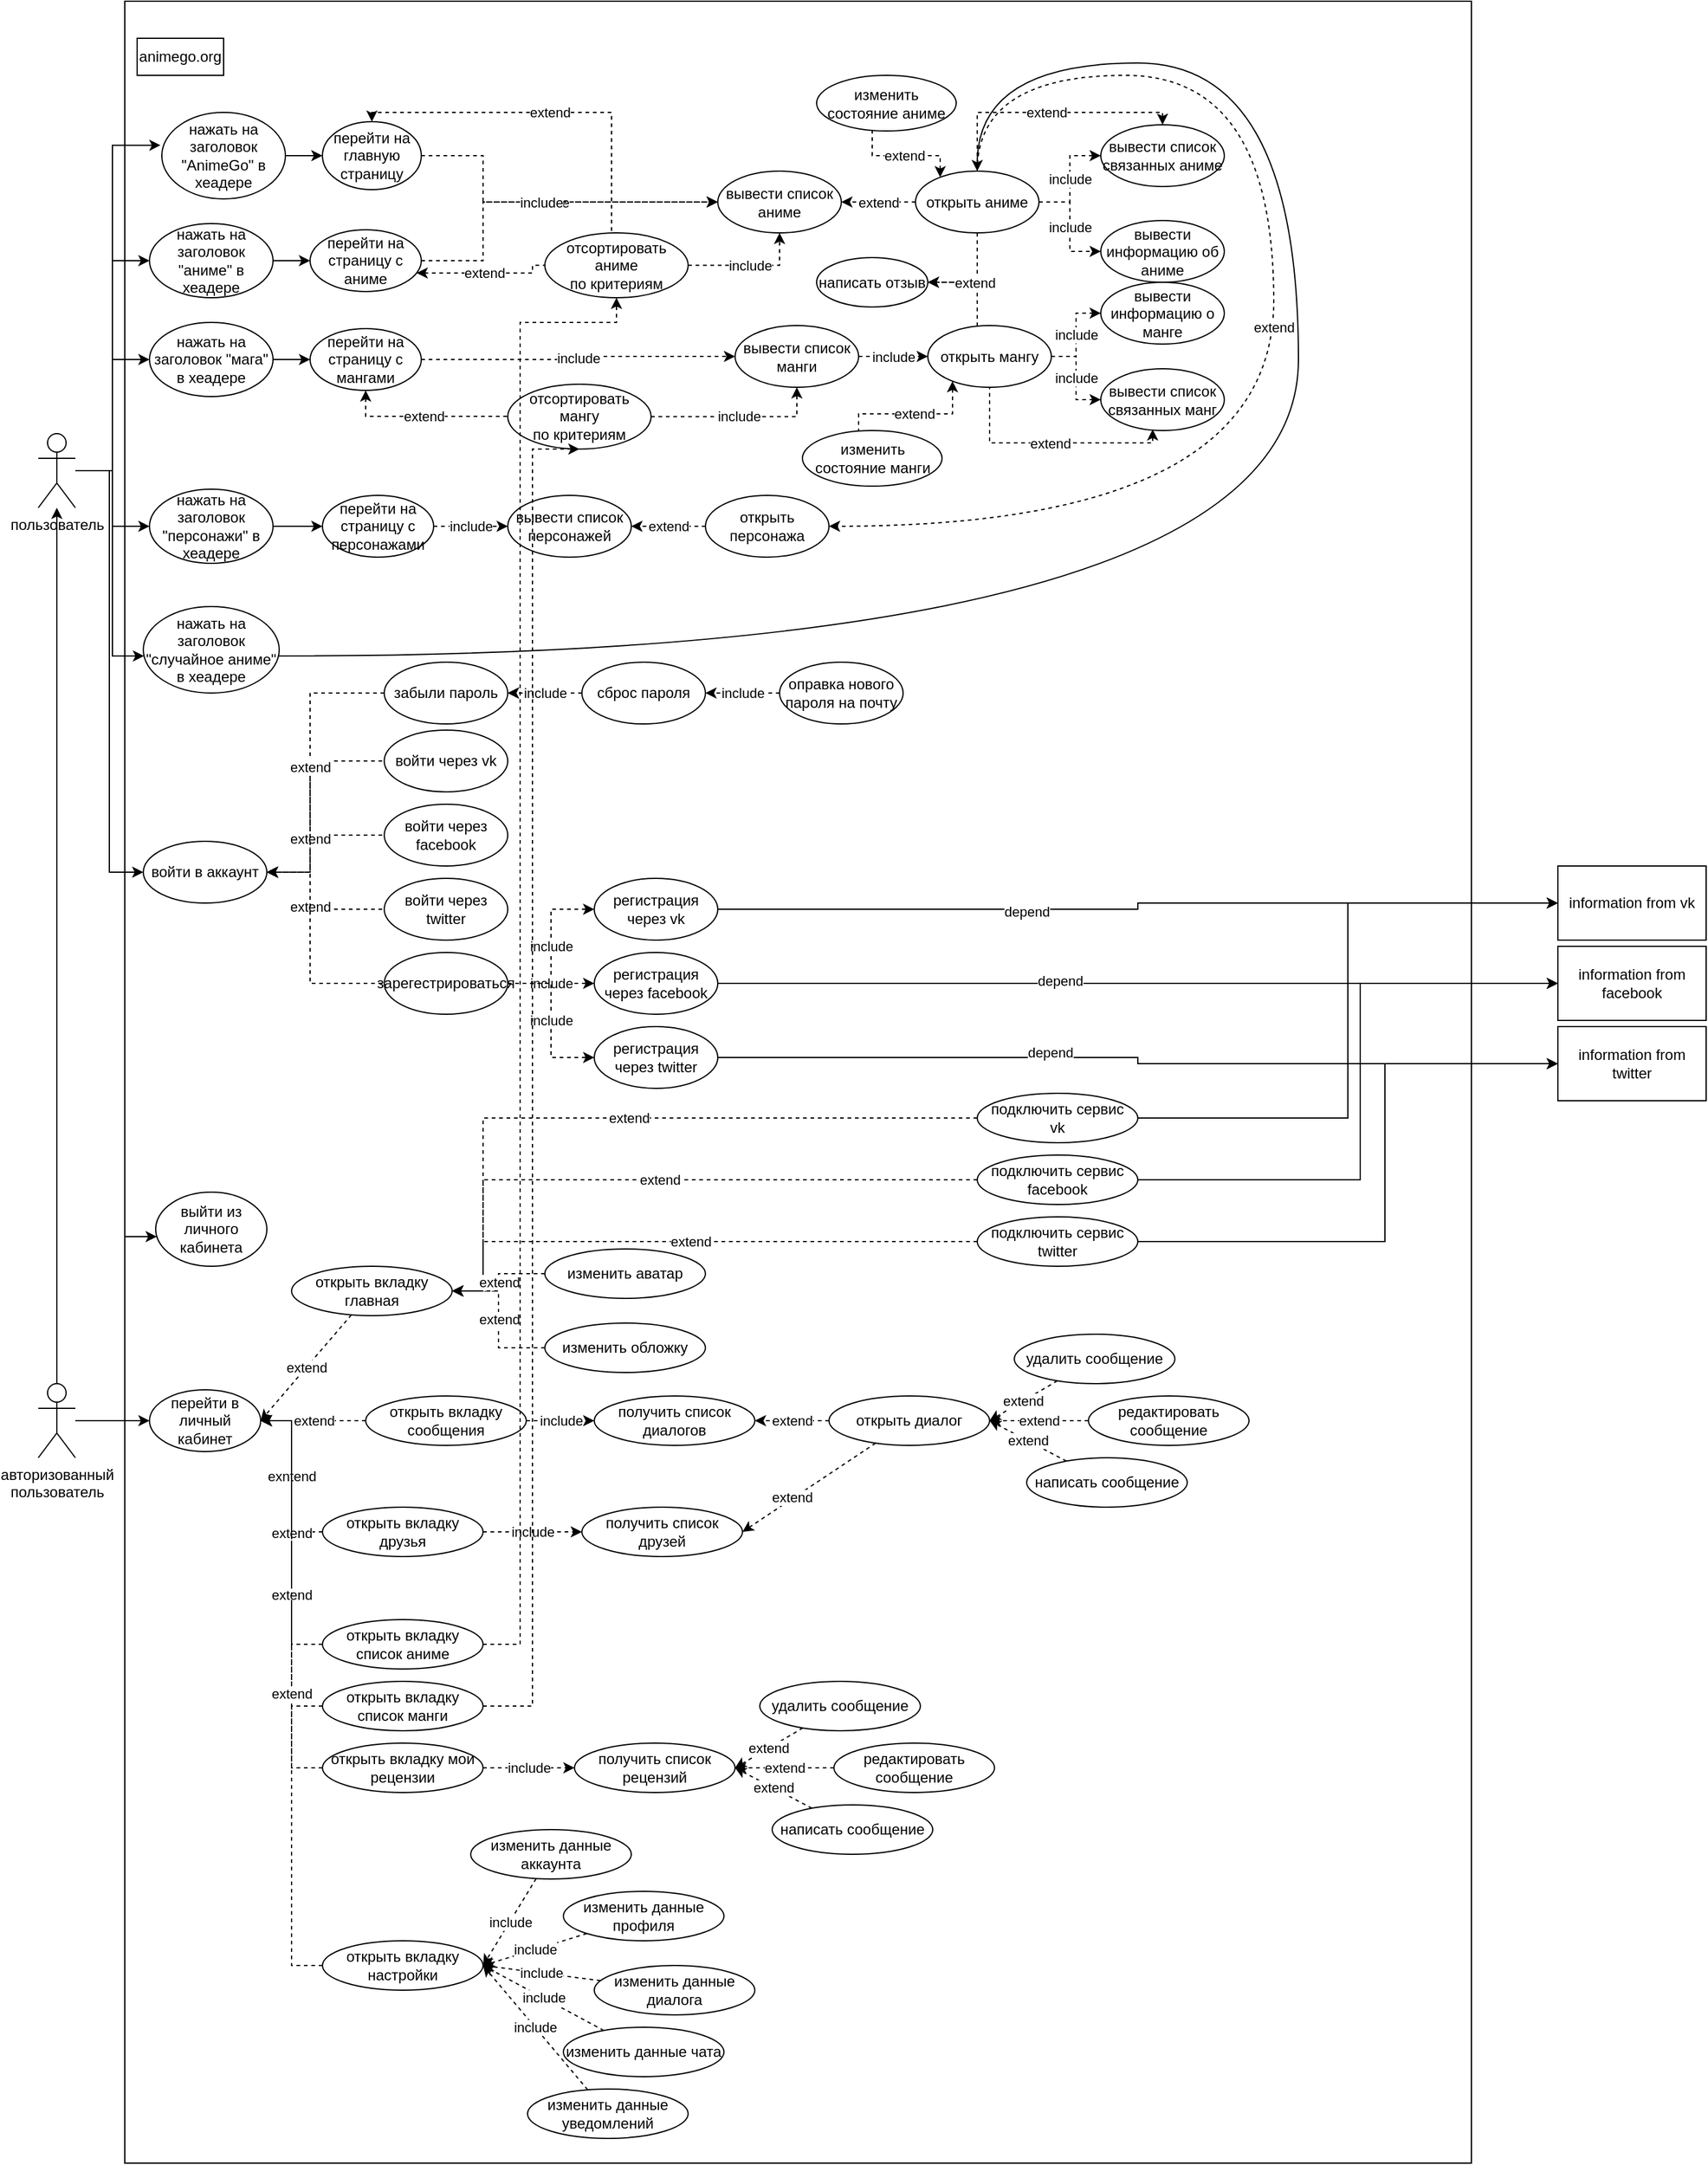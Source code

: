<mxfile version="20.4.0" type="device"><diagram id="r9j15BWOcrLlqQc5SY_2" name="Page-1"><mxGraphModel dx="4382" dy="1905" grid="1" gridSize="10" guides="1" tooltips="1" connect="1" arrows="1" fold="1" page="1" pageScale="1" pageWidth="827" pageHeight="1169" math="0" shadow="0"><root><mxCell id="0"/><mxCell id="1" parent="0"/><mxCell id="3eEhEhUIr-4N3v13o-hr-231" value="" style="rounded=0;whiteSpace=wrap;html=1;strokeColor=default;" vertex="1" parent="1"><mxGeometry x="70" y="50" width="1090" height="1750" as="geometry"/></mxCell><mxCell id="3eEhEhUIr-4N3v13o-hr-3" value="animego.org" style="text;html=1;strokeColor=default;fillColor=none;align=center;verticalAlign=middle;whiteSpace=wrap;rounded=0;" vertex="1" parent="1"><mxGeometry x="80" y="80" width="70" height="30" as="geometry"/></mxCell><mxCell id="3eEhEhUIr-4N3v13o-hr-14" style="edgeStyle=orthogonalEdgeStyle;rounded=0;orthogonalLoop=1;jettySize=auto;html=1;entryX=-0.011;entryY=0.38;entryDx=0;entryDy=0;entryPerimeter=0;" edge="1" parent="1" source="3eEhEhUIr-4N3v13o-hr-4" target="3eEhEhUIr-4N3v13o-hr-5"><mxGeometry relative="1" as="geometry"><Array as="points"><mxPoint x="60" y="430"/><mxPoint x="60" y="167"/></Array></mxGeometry></mxCell><mxCell id="3eEhEhUIr-4N3v13o-hr-15" style="edgeStyle=orthogonalEdgeStyle;rounded=0;orthogonalLoop=1;jettySize=auto;html=1;" edge="1" parent="1" source="3eEhEhUIr-4N3v13o-hr-4" target="3eEhEhUIr-4N3v13o-hr-12"><mxGeometry relative="1" as="geometry"><Array as="points"><mxPoint x="60" y="430"/><mxPoint x="60" y="580"/><mxPoint x="160" y="580"/></Array></mxGeometry></mxCell><mxCell id="3eEhEhUIr-4N3v13o-hr-16" style="edgeStyle=orthogonalEdgeStyle;rounded=0;orthogonalLoop=1;jettySize=auto;html=1;entryX=0;entryY=0.5;entryDx=0;entryDy=0;" edge="1" parent="1" source="3eEhEhUIr-4N3v13o-hr-4" target="3eEhEhUIr-4N3v13o-hr-7"><mxGeometry relative="1" as="geometry"/></mxCell><mxCell id="3eEhEhUIr-4N3v13o-hr-17" style="edgeStyle=orthogonalEdgeStyle;rounded=0;orthogonalLoop=1;jettySize=auto;html=1;entryX=0;entryY=0.5;entryDx=0;entryDy=0;" edge="1" parent="1" source="3eEhEhUIr-4N3v13o-hr-4" target="3eEhEhUIr-4N3v13o-hr-9"><mxGeometry relative="1" as="geometry"/></mxCell><mxCell id="3eEhEhUIr-4N3v13o-hr-18" style="edgeStyle=orthogonalEdgeStyle;rounded=0;orthogonalLoop=1;jettySize=auto;html=1;entryX=0;entryY=0.5;entryDx=0;entryDy=0;" edge="1" parent="1" source="3eEhEhUIr-4N3v13o-hr-4" target="3eEhEhUIr-4N3v13o-hr-8"><mxGeometry relative="1" as="geometry"/></mxCell><mxCell id="3eEhEhUIr-4N3v13o-hr-19" style="edgeStyle=orthogonalEdgeStyle;rounded=0;orthogonalLoop=1;jettySize=auto;html=1;entryX=0;entryY=0.5;entryDx=0;entryDy=0;" edge="1" parent="1" source="3eEhEhUIr-4N3v13o-hr-4" target="3eEhEhUIr-4N3v13o-hr-10"><mxGeometry relative="1" as="geometry"/></mxCell><mxCell id="3eEhEhUIr-4N3v13o-hr-4" value="пользователь" style="shape=umlActor;verticalLabelPosition=bottom;verticalAlign=top;html=1;outlineConnect=0;strokeColor=default;" vertex="1" parent="1"><mxGeometry y="400" width="30" height="60" as="geometry"/></mxCell><mxCell id="3eEhEhUIr-4N3v13o-hr-54" style="edgeStyle=orthogonalEdgeStyle;rounded=0;orthogonalLoop=1;jettySize=auto;html=1;entryX=0;entryY=0.5;entryDx=0;entryDy=0;" edge="1" parent="1" source="3eEhEhUIr-4N3v13o-hr-5" target="3eEhEhUIr-4N3v13o-hr-29"><mxGeometry relative="1" as="geometry"/></mxCell><mxCell id="3eEhEhUIr-4N3v13o-hr-5" value="нажать на заголовок &quot;AnimeGo&quot; в хеадере" style="ellipse;whiteSpace=wrap;html=1;strokeColor=default;" vertex="1" parent="1"><mxGeometry x="100" y="140" width="100" height="70" as="geometry"/></mxCell><mxCell id="3eEhEhUIr-4N3v13o-hr-57" style="edgeStyle=orthogonalEdgeStyle;rounded=0;orthogonalLoop=1;jettySize=auto;html=1;" edge="1" parent="1" source="3eEhEhUIr-4N3v13o-hr-7" target="3eEhEhUIr-4N3v13o-hr-32"><mxGeometry relative="1" as="geometry"/></mxCell><mxCell id="3eEhEhUIr-4N3v13o-hr-7" value="нажать на заголовок &quot;персонажи&quot; в хеадере" style="ellipse;whiteSpace=wrap;html=1;strokeColor=default;" vertex="1" parent="1"><mxGeometry x="90" y="445" width="100" height="60" as="geometry"/></mxCell><mxCell id="3eEhEhUIr-4N3v13o-hr-55" style="edgeStyle=orthogonalEdgeStyle;rounded=0;orthogonalLoop=1;jettySize=auto;html=1;" edge="1" parent="1" source="3eEhEhUIr-4N3v13o-hr-8" target="3eEhEhUIr-4N3v13o-hr-30"><mxGeometry relative="1" as="geometry"/></mxCell><mxCell id="3eEhEhUIr-4N3v13o-hr-8" value="нажать на заголовок &quot;аниме&quot; в хеадере" style="ellipse;whiteSpace=wrap;html=1;strokeColor=default;" vertex="1" parent="1"><mxGeometry x="90" y="230" width="100" height="60" as="geometry"/></mxCell><mxCell id="3eEhEhUIr-4N3v13o-hr-56" style="edgeStyle=orthogonalEdgeStyle;rounded=0;orthogonalLoop=1;jettySize=auto;html=1;" edge="1" parent="1" source="3eEhEhUIr-4N3v13o-hr-9" target="3eEhEhUIr-4N3v13o-hr-31"><mxGeometry relative="1" as="geometry"/></mxCell><mxCell id="3eEhEhUIr-4N3v13o-hr-9" value="нажать на заголовок &quot;мага&quot; в хеадере" style="ellipse;whiteSpace=wrap;html=1;strokeColor=default;" vertex="1" parent="1"><mxGeometry x="90" y="310" width="100" height="60" as="geometry"/></mxCell><mxCell id="3eEhEhUIr-4N3v13o-hr-112" style="edgeStyle=orthogonalEdgeStyle;rounded=0;orthogonalLoop=1;jettySize=auto;html=1;entryX=0;entryY=0.5;entryDx=0;entryDy=0;startArrow=classic;startFill=1;endArrow=none;endFill=0;dashed=1;" edge="1" parent="1" source="3eEhEhUIr-4N3v13o-hr-10" target="3eEhEhUIr-4N3v13o-hr-103"><mxGeometry relative="1" as="geometry"><Array as="points"><mxPoint x="220" y="755"/><mxPoint x="220" y="665"/></Array></mxGeometry></mxCell><mxCell id="3eEhEhUIr-4N3v13o-hr-113" value="extend" style="edgeStyle=orthogonalEdgeStyle;rounded=0;orthogonalLoop=1;jettySize=auto;html=1;entryX=0;entryY=0.5;entryDx=0;entryDy=0;startArrow=classic;startFill=1;endArrow=none;endFill=0;dashed=1;" edge="1" parent="1" source="3eEhEhUIr-4N3v13o-hr-10" target="3eEhEhUIr-4N3v13o-hr-108"><mxGeometry relative="1" as="geometry"><Array as="points"><mxPoint x="220" y="755"/><mxPoint x="220" y="725"/></Array></mxGeometry></mxCell><mxCell id="3eEhEhUIr-4N3v13o-hr-114" value="extend" style="edgeStyle=orthogonalEdgeStyle;rounded=0;orthogonalLoop=1;jettySize=auto;html=1;entryX=0;entryY=0.5;entryDx=0;entryDy=0;startArrow=classic;startFill=1;endArrow=none;endFill=0;dashed=1;" edge="1" parent="1" source="3eEhEhUIr-4N3v13o-hr-10" target="3eEhEhUIr-4N3v13o-hr-107"><mxGeometry relative="1" as="geometry"><Array as="points"><mxPoint x="220" y="755"/><mxPoint x="220" y="785"/></Array></mxGeometry></mxCell><mxCell id="3eEhEhUIr-4N3v13o-hr-115" style="edgeStyle=orthogonalEdgeStyle;rounded=0;orthogonalLoop=1;jettySize=auto;html=1;entryX=0;entryY=0.5;entryDx=0;entryDy=0;startArrow=classic;startFill=1;endArrow=none;endFill=0;dashed=1;" edge="1" parent="1" source="3eEhEhUIr-4N3v13o-hr-10" target="3eEhEhUIr-4N3v13o-hr-106"><mxGeometry relative="1" as="geometry"><Array as="points"><mxPoint x="220" y="755"/><mxPoint x="220" y="845"/></Array></mxGeometry></mxCell><mxCell id="3eEhEhUIr-4N3v13o-hr-10" value="войти в аккаунт" style="ellipse;whiteSpace=wrap;html=1;strokeColor=default;" vertex="1" parent="1"><mxGeometry x="85" y="730" width="100" height="50" as="geometry"/></mxCell><mxCell id="3eEhEhUIr-4N3v13o-hr-11" value="перейти в личный кабинет" style="ellipse;whiteSpace=wrap;html=1;strokeColor=default;" vertex="1" parent="1"><mxGeometry x="90" y="1174" width="90" height="50" as="geometry"/></mxCell><mxCell id="3eEhEhUIr-4N3v13o-hr-97" style="edgeStyle=orthogonalEdgeStyle;curved=1;rounded=0;orthogonalLoop=1;jettySize=auto;html=1;startArrow=none;startFill=0;endArrow=classic;endFill=1;" edge="1" parent="1" source="3eEhEhUIr-4N3v13o-hr-12" target="3eEhEhUIr-4N3v13o-hr-51"><mxGeometry relative="1" as="geometry"><Array as="points"><mxPoint x="1020" y="580"/><mxPoint x="1020" y="100"/><mxPoint x="760" y="100"/></Array></mxGeometry></mxCell><mxCell id="3eEhEhUIr-4N3v13o-hr-12" value="нажать на заголовок &quot;случайное аниме&quot; в хеадере" style="ellipse;whiteSpace=wrap;html=1;strokeColor=default;" vertex="1" parent="1"><mxGeometry x="85" y="540" width="110" height="70" as="geometry"/></mxCell><mxCell id="3eEhEhUIr-4N3v13o-hr-46" value="include" style="edgeStyle=orthogonalEdgeStyle;rounded=0;orthogonalLoop=1;jettySize=auto;html=1;entryX=0;entryY=0.5;entryDx=0;entryDy=0;dashed=1;exitX=1;exitY=0.5;exitDx=0;exitDy=0;" edge="1" parent="1" source="3eEhEhUIr-4N3v13o-hr-51" target="3eEhEhUIr-4N3v13o-hr-24"><mxGeometry relative="1" as="geometry"/></mxCell><mxCell id="3eEhEhUIr-4N3v13o-hr-52" value="extend" style="edgeStyle=orthogonalEdgeStyle;rounded=0;orthogonalLoop=1;jettySize=auto;html=1;dashed=1;entryX=1;entryY=0.5;entryDx=0;entryDy=0;exitX=0;exitY=0.5;exitDx=0;exitDy=0;" edge="1" parent="1" source="3eEhEhUIr-4N3v13o-hr-51" target="3eEhEhUIr-4N3v13o-hr-21"><mxGeometry relative="1" as="geometry"/></mxCell><mxCell id="3eEhEhUIr-4N3v13o-hr-21" value="вывести список аниме" style="ellipse;whiteSpace=wrap;html=1;strokeColor=default;" vertex="1" parent="1"><mxGeometry x="550" y="187.5" width="100" height="50" as="geometry"/></mxCell><mxCell id="3eEhEhUIr-4N3v13o-hr-22" value="вывести список манги" style="ellipse;whiteSpace=wrap;html=1;strokeColor=default;" vertex="1" parent="1"><mxGeometry x="564" y="312.5" width="100" height="50" as="geometry"/></mxCell><mxCell id="3eEhEhUIr-4N3v13o-hr-23" value="вывести список персонажей" style="ellipse;whiteSpace=wrap;html=1;strokeColor=default;" vertex="1" parent="1"><mxGeometry x="380" y="450" width="100" height="50" as="geometry"/></mxCell><mxCell id="3eEhEhUIr-4N3v13o-hr-69" value="extend" style="edgeStyle=orthogonalEdgeStyle;rounded=0;orthogonalLoop=1;jettySize=auto;html=1;entryX=0.5;entryY=0;entryDx=0;entryDy=0;dashed=1;startArrow=classic;startFill=1;endArrow=none;endFill=0;" edge="1" parent="1" source="3eEhEhUIr-4N3v13o-hr-24" target="3eEhEhUIr-4N3v13o-hr-51"><mxGeometry relative="1" as="geometry"><Array as="points"><mxPoint x="910" y="140"/><mxPoint x="760" y="140"/></Array></mxGeometry></mxCell><mxCell id="3eEhEhUIr-4N3v13o-hr-24" value="вывести список связанных аниме" style="ellipse;whiteSpace=wrap;html=1;strokeColor=default;" vertex="1" parent="1"><mxGeometry x="860" y="150" width="100" height="50" as="geometry"/></mxCell><mxCell id="3eEhEhUIr-4N3v13o-hr-25" value="вывести список связанных манг" style="ellipse;whiteSpace=wrap;html=1;strokeColor=default;" vertex="1" parent="1"><mxGeometry x="860" y="347.5" width="100" height="50" as="geometry"/></mxCell><mxCell id="3eEhEhUIr-4N3v13o-hr-85" value="extend" style="edgeStyle=orthogonalEdgeStyle;rounded=0;orthogonalLoop=1;jettySize=auto;html=1;entryX=0.5;entryY=0;entryDx=0;entryDy=0;dashed=1;startArrow=classic;startFill=1;endArrow=none;endFill=0;" edge="1" parent="1" source="3eEhEhUIr-4N3v13o-hr-29" target="3eEhEhUIr-4N3v13o-hr-81"><mxGeometry relative="1" as="geometry"><Array as="points"><mxPoint x="270" y="140"/><mxPoint x="464" y="140"/></Array></mxGeometry></mxCell><mxCell id="3eEhEhUIr-4N3v13o-hr-29" value="перейти на главную страницу" style="ellipse;whiteSpace=wrap;html=1;strokeColor=default;" vertex="1" parent="1"><mxGeometry x="230" y="147.5" width="80" height="55" as="geometry"/></mxCell><mxCell id="3eEhEhUIr-4N3v13o-hr-86" value="extend" style="edgeStyle=orthogonalEdgeStyle;rounded=0;orthogonalLoop=1;jettySize=auto;html=1;entryX=0;entryY=0.5;entryDx=0;entryDy=0;dashed=1;startArrow=classic;startFill=1;endArrow=none;endFill=0;" edge="1" parent="1" source="3eEhEhUIr-4N3v13o-hr-30" target="3eEhEhUIr-4N3v13o-hr-81"><mxGeometry relative="1" as="geometry"><Array as="points"><mxPoint x="400" y="270"/></Array></mxGeometry></mxCell><mxCell id="3eEhEhUIr-4N3v13o-hr-30" value="перейти на страницу с аниме" style="ellipse;whiteSpace=wrap;html=1;strokeColor=default;" vertex="1" parent="1"><mxGeometry x="220" y="235" width="90" height="50" as="geometry"/></mxCell><mxCell id="3eEhEhUIr-4N3v13o-hr-92" value="extend" style="edgeStyle=orthogonalEdgeStyle;rounded=0;orthogonalLoop=1;jettySize=auto;html=1;dashed=1;startArrow=classic;startFill=1;endArrow=none;endFill=0;" edge="1" parent="1" source="3eEhEhUIr-4N3v13o-hr-31" target="3eEhEhUIr-4N3v13o-hr-91"><mxGeometry relative="1" as="geometry"><Array as="points"><mxPoint x="265" y="386"/></Array></mxGeometry></mxCell><mxCell id="3eEhEhUIr-4N3v13o-hr-31" value="перейти на страницу с мангами" style="ellipse;whiteSpace=wrap;html=1;strokeColor=default;" vertex="1" parent="1"><mxGeometry x="220" y="315" width="90" height="50" as="geometry"/></mxCell><mxCell id="3eEhEhUIr-4N3v13o-hr-32" value="перейти на страницу с персонажами" style="ellipse;whiteSpace=wrap;html=1;strokeColor=default;" vertex="1" parent="1"><mxGeometry x="230" y="450" width="90" height="50" as="geometry"/></mxCell><mxCell id="3eEhEhUIr-4N3v13o-hr-37" style="edgeStyle=orthogonalEdgeStyle;rounded=0;orthogonalLoop=1;jettySize=auto;html=1;" edge="1" parent="1" source="3eEhEhUIr-4N3v13o-hr-36" target="3eEhEhUIr-4N3v13o-hr-4"><mxGeometry relative="1" as="geometry"/></mxCell><mxCell id="3eEhEhUIr-4N3v13o-hr-38" style="edgeStyle=orthogonalEdgeStyle;rounded=0;orthogonalLoop=1;jettySize=auto;html=1;entryX=0;entryY=0.5;entryDx=0;entryDy=0;" edge="1" parent="1" source="3eEhEhUIr-4N3v13o-hr-36" target="3eEhEhUIr-4N3v13o-hr-11"><mxGeometry relative="1" as="geometry"/></mxCell><mxCell id="3eEhEhUIr-4N3v13o-hr-102" style="rounded=0;orthogonalLoop=1;jettySize=auto;html=1;startArrow=none;startFill=0;endArrow=classic;endFill=1;edgeStyle=orthogonalEdgeStyle;" edge="1" parent="1" source="3eEhEhUIr-4N3v13o-hr-36" target="3eEhEhUIr-4N3v13o-hr-101"><mxGeometry relative="1" as="geometry"><Array as="points"><mxPoint x="70" y="1199"/><mxPoint x="70" y="1050"/></Array></mxGeometry></mxCell><mxCell id="3eEhEhUIr-4N3v13o-hr-36" value="авторизованный&lt;br&gt;пользователь" style="shape=umlActor;verticalLabelPosition=bottom;verticalAlign=top;html=1;outlineConnect=0;strokeColor=default;" vertex="1" parent="1"><mxGeometry y="1169" width="30" height="60" as="geometry"/></mxCell><mxCell id="3eEhEhUIr-4N3v13o-hr-39" value="include" style="edgeStyle=orthogonalEdgeStyle;rounded=0;orthogonalLoop=1;jettySize=auto;html=1;dashed=1;exitX=1;exitY=0.5;exitDx=0;exitDy=0;entryX=0;entryY=0.5;entryDx=0;entryDy=0;" edge="1" parent="1" source="3eEhEhUIr-4N3v13o-hr-32" target="3eEhEhUIr-4N3v13o-hr-23"><mxGeometry relative="1" as="geometry"><mxPoint x="200" y="430" as="sourcePoint"/><mxPoint x="265" y="428" as="targetPoint"/></mxGeometry></mxCell><mxCell id="3eEhEhUIr-4N3v13o-hr-40" value="include" style="edgeStyle=orthogonalEdgeStyle;rounded=0;orthogonalLoop=1;jettySize=auto;html=1;dashed=1;exitX=1;exitY=0.5;exitDx=0;exitDy=0;entryX=0;entryY=0.5;entryDx=0;entryDy=0;" edge="1" parent="1" source="3eEhEhUIr-4N3v13o-hr-31" target="3eEhEhUIr-4N3v13o-hr-22"><mxGeometry relative="1" as="geometry"><mxPoint x="355" y="435" as="sourcePoint"/><mxPoint x="410" y="435" as="targetPoint"/></mxGeometry></mxCell><mxCell id="3eEhEhUIr-4N3v13o-hr-41" value="include" style="edgeStyle=orthogonalEdgeStyle;rounded=0;orthogonalLoop=1;jettySize=auto;html=1;dashed=1;exitX=1;exitY=0.5;exitDx=0;exitDy=0;entryX=0;entryY=0.5;entryDx=0;entryDy=0;" edge="1" parent="1" source="3eEhEhUIr-4N3v13o-hr-29" target="3eEhEhUIr-4N3v13o-hr-21"><mxGeometry relative="1" as="geometry"><mxPoint x="365" y="445" as="sourcePoint"/><mxPoint x="420" y="445" as="targetPoint"/><Array as="points"><mxPoint x="360" y="175"/><mxPoint x="360" y="213"/></Array></mxGeometry></mxCell><mxCell id="3eEhEhUIr-4N3v13o-hr-44" value="include" style="edgeStyle=orthogonalEdgeStyle;rounded=0;orthogonalLoop=1;jettySize=auto;html=1;dashed=1;exitX=1;exitY=0.5;exitDx=0;exitDy=0;entryX=0;entryY=0.5;entryDx=0;entryDy=0;" edge="1" parent="1" source="3eEhEhUIr-4N3v13o-hr-30" target="3eEhEhUIr-4N3v13o-hr-21"><mxGeometry relative="1" as="geometry"><mxPoint x="345" y="185" as="sourcePoint"/><mxPoint x="405" y="185" as="targetPoint"/><Array as="points"><mxPoint x="360" y="260"/><mxPoint x="360" y="213"/></Array></mxGeometry></mxCell><mxCell id="3eEhEhUIr-4N3v13o-hr-48" value="вывести информацию об аниме" style="ellipse;whiteSpace=wrap;html=1;strokeColor=default;" vertex="1" parent="1"><mxGeometry x="860" y="227.5" width="100" height="50" as="geometry"/></mxCell><mxCell id="3eEhEhUIr-4N3v13o-hr-49" value="include" style="edgeStyle=orthogonalEdgeStyle;rounded=0;orthogonalLoop=1;jettySize=auto;html=1;dashed=1;exitX=1;exitY=0.5;exitDx=0;exitDy=0;entryX=0;entryY=0.5;entryDx=0;entryDy=0;" edge="1" parent="1" source="3eEhEhUIr-4N3v13o-hr-51" target="3eEhEhUIr-4N3v13o-hr-48"><mxGeometry relative="1" as="geometry"><mxPoint x="705" y="222.5" as="sourcePoint"/><mxPoint x="750" y="197.5" as="targetPoint"/></mxGeometry></mxCell><mxCell id="3eEhEhUIr-4N3v13o-hr-75" value="extend" style="edgeStyle=orthogonalEdgeStyle;rounded=0;orthogonalLoop=1;jettySize=auto;html=1;dashed=1;startArrow=classic;startFill=1;endArrow=none;endFill=0;" edge="1" parent="1" source="3eEhEhUIr-4N3v13o-hr-51" target="3eEhEhUIr-4N3v13o-hr-73"><mxGeometry relative="1" as="geometry"><Array as="points"><mxPoint x="730" y="175"/><mxPoint x="675" y="175"/></Array></mxGeometry></mxCell><mxCell id="3eEhEhUIr-4N3v13o-hr-80" style="edgeStyle=orthogonalEdgeStyle;rounded=0;orthogonalLoop=1;jettySize=auto;html=1;entryX=1;entryY=0.5;entryDx=0;entryDy=0;dashed=1;" edge="1" parent="1" source="3eEhEhUIr-4N3v13o-hr-51" target="3eEhEhUIr-4N3v13o-hr-71"><mxGeometry relative="1" as="geometry"/></mxCell><mxCell id="3eEhEhUIr-4N3v13o-hr-51" value="открыть аниме" style="ellipse;whiteSpace=wrap;html=1;strokeColor=default;" vertex="1" parent="1"><mxGeometry x="710" y="187.5" width="100" height="50" as="geometry"/></mxCell><mxCell id="3eEhEhUIr-4N3v13o-hr-58" value="вывести информацию о манге" style="ellipse;whiteSpace=wrap;html=1;strokeColor=default;" vertex="1" parent="1"><mxGeometry x="860" y="277.5" width="100" height="50" as="geometry"/></mxCell><mxCell id="3eEhEhUIr-4N3v13o-hr-76" value="extend" style="edgeStyle=orthogonalEdgeStyle;rounded=0;orthogonalLoop=1;jettySize=auto;html=1;dashed=1;startArrow=classic;startFill=1;endArrow=none;endFill=0;" edge="1" parent="1" source="3eEhEhUIr-4N3v13o-hr-63" target="3eEhEhUIr-4N3v13o-hr-72"><mxGeometry relative="1" as="geometry"><Array as="points"><mxPoint x="740" y="384"/><mxPoint x="664" y="384"/></Array></mxGeometry></mxCell><mxCell id="3eEhEhUIr-4N3v13o-hr-78" value="extend" style="edgeStyle=orthogonalEdgeStyle;rounded=0;orthogonalLoop=1;jettySize=auto;html=1;entryX=1;entryY=0.5;entryDx=0;entryDy=0;dashed=1;" edge="1" parent="1" source="3eEhEhUIr-4N3v13o-hr-63" target="3eEhEhUIr-4N3v13o-hr-71"><mxGeometry relative="1" as="geometry"><Array as="points"><mxPoint x="760" y="277.5"/></Array></mxGeometry></mxCell><mxCell id="3eEhEhUIr-4N3v13o-hr-63" value="открыть мангу" style="ellipse;whiteSpace=wrap;html=1;strokeColor=default;" vertex="1" parent="1"><mxGeometry x="720" y="312.5" width="100" height="50" as="geometry"/></mxCell><mxCell id="3eEhEhUIr-4N3v13o-hr-64" value="include" style="edgeStyle=orthogonalEdgeStyle;rounded=0;orthogonalLoop=1;jettySize=auto;html=1;dashed=1;exitX=1;exitY=0.5;exitDx=0;exitDy=0;entryX=0;entryY=0.5;entryDx=0;entryDy=0;" edge="1" parent="1" source="3eEhEhUIr-4N3v13o-hr-22" target="3eEhEhUIr-4N3v13o-hr-63"><mxGeometry relative="1" as="geometry"><mxPoint x="660" y="222.5" as="sourcePoint"/><mxPoint x="720" y="222.5" as="targetPoint"/></mxGeometry></mxCell><mxCell id="3eEhEhUIr-4N3v13o-hr-65" value="include" style="edgeStyle=orthogonalEdgeStyle;rounded=0;orthogonalLoop=1;jettySize=auto;html=1;dashed=1;exitX=1;exitY=0.5;exitDx=0;exitDy=0;" edge="1" parent="1" source="3eEhEhUIr-4N3v13o-hr-63" target="3eEhEhUIr-4N3v13o-hr-58"><mxGeometry relative="1" as="geometry"><mxPoint x="670" y="232.5" as="sourcePoint"/><mxPoint x="730" y="232.5" as="targetPoint"/></mxGeometry></mxCell><mxCell id="3eEhEhUIr-4N3v13o-hr-66" value="include" style="edgeStyle=orthogonalEdgeStyle;rounded=0;orthogonalLoop=1;jettySize=auto;html=1;dashed=1;exitX=1;exitY=0.5;exitDx=0;exitDy=0;entryX=0;entryY=0.5;entryDx=0;entryDy=0;" edge="1" parent="1" source="3eEhEhUIr-4N3v13o-hr-63" target="3eEhEhUIr-4N3v13o-hr-25"><mxGeometry relative="1" as="geometry"><mxPoint x="680" y="242.5" as="sourcePoint"/><mxPoint x="740" y="242.5" as="targetPoint"/></mxGeometry></mxCell><mxCell id="3eEhEhUIr-4N3v13o-hr-70" value="extend" style="edgeStyle=orthogonalEdgeStyle;rounded=0;orthogonalLoop=1;jettySize=auto;html=1;entryX=0.5;entryY=1;entryDx=0;entryDy=0;dashed=1;exitX=0.42;exitY=0.98;exitDx=0;exitDy=0;exitPerimeter=0;startArrow=classic;startFill=1;endArrow=none;endFill=0;" edge="1" parent="1" source="3eEhEhUIr-4N3v13o-hr-25" target="3eEhEhUIr-4N3v13o-hr-63"><mxGeometry relative="1" as="geometry"><mxPoint x="920" y="167.5" as="sourcePoint"/><mxPoint x="770" y="197.5" as="targetPoint"/><Array as="points"><mxPoint x="902" y="407.5"/><mxPoint x="770" y="407.5"/></Array></mxGeometry></mxCell><mxCell id="3eEhEhUIr-4N3v13o-hr-71" value="написать отзыв" style="ellipse;whiteSpace=wrap;html=1;strokeColor=default;" vertex="1" parent="1"><mxGeometry x="630" y="257.5" width="90" height="40" as="geometry"/></mxCell><mxCell id="3eEhEhUIr-4N3v13o-hr-72" value="изменить состояние манги" style="ellipse;whiteSpace=wrap;html=1;strokeColor=default;" vertex="1" parent="1"><mxGeometry x="618.5" y="397.5" width="113" height="45" as="geometry"/></mxCell><mxCell id="3eEhEhUIr-4N3v13o-hr-73" value="изменить состояние аниме" style="ellipse;whiteSpace=wrap;html=1;strokeColor=default;" vertex="1" parent="1"><mxGeometry x="630" y="110" width="113" height="45" as="geometry"/></mxCell><mxCell id="3eEhEhUIr-4N3v13o-hr-79" style="edgeStyle=orthogonalEdgeStyle;rounded=0;orthogonalLoop=1;jettySize=auto;html=1;exitX=0.5;exitY=1;exitDx=0;exitDy=0;dashed=1;" edge="1" parent="1" source="3eEhEhUIr-4N3v13o-hr-51" target="3eEhEhUIr-4N3v13o-hr-51"><mxGeometry relative="1" as="geometry"/></mxCell><mxCell id="3eEhEhUIr-4N3v13o-hr-90" value="include" style="edgeStyle=orthogonalEdgeStyle;rounded=0;orthogonalLoop=1;jettySize=auto;html=1;entryX=0.5;entryY=1;entryDx=0;entryDy=0;dashed=1;" edge="1" parent="1" source="3eEhEhUIr-4N3v13o-hr-81" target="3eEhEhUIr-4N3v13o-hr-21"><mxGeometry relative="1" as="geometry"/></mxCell><mxCell id="3eEhEhUIr-4N3v13o-hr-81" value="отсортировать аниме &lt;br&gt;по критериям" style="ellipse;whiteSpace=wrap;html=1;strokeColor=default;" vertex="1" parent="1"><mxGeometry x="410" y="237.5" width="116" height="52.5" as="geometry"/></mxCell><mxCell id="3eEhEhUIr-4N3v13o-hr-93" value="include" style="edgeStyle=orthogonalEdgeStyle;rounded=0;orthogonalLoop=1;jettySize=auto;html=1;entryX=0.5;entryY=1;entryDx=0;entryDy=0;dashed=1;" edge="1" parent="1" source="3eEhEhUIr-4N3v13o-hr-91" target="3eEhEhUIr-4N3v13o-hr-22"><mxGeometry relative="1" as="geometry"/></mxCell><mxCell id="3eEhEhUIr-4N3v13o-hr-91" value="отсортировать мангу &lt;br&gt;по критериям" style="ellipse;whiteSpace=wrap;html=1;strokeColor=default;" vertex="1" parent="1"><mxGeometry x="380" y="360" width="116" height="52.5" as="geometry"/></mxCell><mxCell id="3eEhEhUIr-4N3v13o-hr-95" value="extend" style="edgeStyle=orthogonalEdgeStyle;curved=1;rounded=0;orthogonalLoop=1;jettySize=auto;html=1;entryX=1;entryY=0.5;entryDx=0;entryDy=0;dashed=1;startArrow=none;startFill=0;endArrow=classic;endFill=1;" edge="1" parent="1" source="3eEhEhUIr-4N3v13o-hr-94" target="3eEhEhUIr-4N3v13o-hr-23"><mxGeometry relative="1" as="geometry"/></mxCell><mxCell id="3eEhEhUIr-4N3v13o-hr-94" value="открыть персонажа" style="ellipse;whiteSpace=wrap;html=1;strokeColor=default;" vertex="1" parent="1"><mxGeometry x="540" y="450" width="100" height="50" as="geometry"/></mxCell><mxCell id="3eEhEhUIr-4N3v13o-hr-96" value="extend" style="edgeStyle=orthogonalEdgeStyle;curved=1;rounded=0;orthogonalLoop=1;jettySize=auto;html=1;entryX=1;entryY=0.5;entryDx=0;entryDy=0;dashed=1;startArrow=none;startFill=0;endArrow=classic;endFill=1;exitX=0.5;exitY=0;exitDx=0;exitDy=0;" edge="1" parent="1" source="3eEhEhUIr-4N3v13o-hr-51" target="3eEhEhUIr-4N3v13o-hr-94"><mxGeometry relative="1" as="geometry"><mxPoint x="550" y="485" as="sourcePoint"/><mxPoint x="490" y="485" as="targetPoint"/><Array as="points"><mxPoint x="760" y="110"/><mxPoint x="1000" y="110"/><mxPoint x="1000" y="475"/></Array></mxGeometry></mxCell><mxCell id="3eEhEhUIr-4N3v13o-hr-101" value="выйти из личного кабинета" style="ellipse;whiteSpace=wrap;html=1;strokeColor=default;" vertex="1" parent="1"><mxGeometry x="95" y="1014" width="90" height="60" as="geometry"/></mxCell><mxCell id="3eEhEhUIr-4N3v13o-hr-103" value="войти через vk" style="ellipse;whiteSpace=wrap;html=1;strokeColor=default;" vertex="1" parent="1"><mxGeometry x="280" y="640" width="100" height="50" as="geometry"/></mxCell><mxCell id="3eEhEhUIr-4N3v13o-hr-124" value="include" style="edgeStyle=orthogonalEdgeStyle;rounded=0;orthogonalLoop=1;jettySize=auto;html=1;entryX=0;entryY=0.5;entryDx=0;entryDy=0;startArrow=none;startFill=0;endArrow=classic;endFill=1;dashed=1;" edge="1" parent="1" source="3eEhEhUIr-4N3v13o-hr-106" target="3eEhEhUIr-4N3v13o-hr-109"><mxGeometry relative="1" as="geometry"/></mxCell><mxCell id="3eEhEhUIr-4N3v13o-hr-125" value="include" style="edgeStyle=orthogonalEdgeStyle;rounded=0;orthogonalLoop=1;jettySize=auto;html=1;entryX=0;entryY=0.5;entryDx=0;entryDy=0;dashed=1;startArrow=none;startFill=0;endArrow=classic;endFill=1;" edge="1" parent="1" source="3eEhEhUIr-4N3v13o-hr-106" target="3eEhEhUIr-4N3v13o-hr-111"><mxGeometry relative="1" as="geometry"/></mxCell><mxCell id="3eEhEhUIr-4N3v13o-hr-126" value="include" style="edgeStyle=orthogonalEdgeStyle;rounded=0;orthogonalLoop=1;jettySize=auto;html=1;entryX=0;entryY=0.5;entryDx=0;entryDy=0;dashed=1;startArrow=none;startFill=0;endArrow=classic;endFill=1;" edge="1" parent="1" source="3eEhEhUIr-4N3v13o-hr-106" target="3eEhEhUIr-4N3v13o-hr-110"><mxGeometry relative="1" as="geometry"/></mxCell><mxCell id="3eEhEhUIr-4N3v13o-hr-106" value="зарегестрироваться" style="ellipse;whiteSpace=wrap;html=1;strokeColor=default;" vertex="1" parent="1"><mxGeometry x="280" y="820" width="100" height="50" as="geometry"/></mxCell><mxCell id="3eEhEhUIr-4N3v13o-hr-107" value="войти через twitter" style="ellipse;whiteSpace=wrap;html=1;strokeColor=default;" vertex="1" parent="1"><mxGeometry x="280" y="760" width="100" height="50" as="geometry"/></mxCell><mxCell id="3eEhEhUIr-4N3v13o-hr-108" value="войти через facebook" style="ellipse;whiteSpace=wrap;html=1;strokeColor=default;" vertex="1" parent="1"><mxGeometry x="280" y="700" width="100" height="50" as="geometry"/></mxCell><mxCell id="3eEhEhUIr-4N3v13o-hr-141" style="edgeStyle=orthogonalEdgeStyle;rounded=0;orthogonalLoop=1;jettySize=auto;html=1;startArrow=none;startFill=0;endArrow=classic;endFill=1;entryX=0;entryY=0.5;entryDx=0;entryDy=0;" edge="1" parent="1" source="3eEhEhUIr-4N3v13o-hr-109" target="3eEhEhUIr-4N3v13o-hr-145"><mxGeometry relative="1" as="geometry"><mxPoint x="1540" y="785" as="targetPoint"/></mxGeometry></mxCell><mxCell id="3eEhEhUIr-4N3v13o-hr-148" value="depend" style="edgeLabel;html=1;align=center;verticalAlign=middle;resizable=0;points=[];" vertex="1" connectable="0" parent="3eEhEhUIr-4N3v13o-hr-141"><mxGeometry x="-0.272" y="-2" relative="1" as="geometry"><mxPoint as="offset"/></mxGeometry></mxCell><mxCell id="3eEhEhUIr-4N3v13o-hr-109" value="регистрация через vk" style="ellipse;whiteSpace=wrap;html=1;strokeColor=default;" vertex="1" parent="1"><mxGeometry x="450" y="760" width="100" height="50" as="geometry"/></mxCell><mxCell id="3eEhEhUIr-4N3v13o-hr-144" style="edgeStyle=orthogonalEdgeStyle;rounded=0;orthogonalLoop=1;jettySize=auto;html=1;startArrow=none;startFill=0;endArrow=classic;endFill=1;" edge="1" parent="1" source="3eEhEhUIr-4N3v13o-hr-110" target="3eEhEhUIr-4N3v13o-hr-147"><mxGeometry relative="1" as="geometry"><mxPoint x="1530" y="905" as="targetPoint"/></mxGeometry></mxCell><mxCell id="3eEhEhUIr-4N3v13o-hr-150" value="depend" style="edgeLabel;html=1;align=center;verticalAlign=middle;resizable=0;points=[];" vertex="1" connectable="0" parent="3eEhEhUIr-4N3v13o-hr-144"><mxGeometry x="-0.216" y="4" relative="1" as="geometry"><mxPoint as="offset"/></mxGeometry></mxCell><mxCell id="3eEhEhUIr-4N3v13o-hr-110" value="регистрация через twitter" style="ellipse;whiteSpace=wrap;html=1;strokeColor=default;" vertex="1" parent="1"><mxGeometry x="450" y="880" width="100" height="50" as="geometry"/></mxCell><mxCell id="3eEhEhUIr-4N3v13o-hr-143" style="edgeStyle=orthogonalEdgeStyle;rounded=0;orthogonalLoop=1;jettySize=auto;html=1;startArrow=none;startFill=0;endArrow=classic;endFill=1;entryX=0;entryY=0.5;entryDx=0;entryDy=0;" edge="1" parent="1" source="3eEhEhUIr-4N3v13o-hr-111" target="3eEhEhUIr-4N3v13o-hr-146"><mxGeometry relative="1" as="geometry"><mxPoint x="1540" y="845" as="targetPoint"/></mxGeometry></mxCell><mxCell id="3eEhEhUIr-4N3v13o-hr-149" value="depend" style="edgeLabel;html=1;align=center;verticalAlign=middle;resizable=0;points=[];" vertex="1" connectable="0" parent="3eEhEhUIr-4N3v13o-hr-143"><mxGeometry x="-0.186" y="2" relative="1" as="geometry"><mxPoint as="offset"/></mxGeometry></mxCell><mxCell id="3eEhEhUIr-4N3v13o-hr-111" value="регистрация через facebook" style="ellipse;whiteSpace=wrap;html=1;strokeColor=default;" vertex="1" parent="1"><mxGeometry x="450" y="820" width="100" height="50" as="geometry"/></mxCell><mxCell id="3eEhEhUIr-4N3v13o-hr-130" value="extend" style="edgeStyle=orthogonalEdgeStyle;rounded=0;orthogonalLoop=1;jettySize=auto;html=1;entryX=1;entryY=0.5;entryDx=0;entryDy=0;startArrow=none;startFill=0;endArrow=classic;endFill=1;dashed=1;" edge="1" parent="1" source="3eEhEhUIr-4N3v13o-hr-128" target="3eEhEhUIr-4N3v13o-hr-10"><mxGeometry relative="1" as="geometry"><Array as="points"><mxPoint x="220" y="610"/><mxPoint x="220" y="755"/></Array></mxGeometry></mxCell><mxCell id="3eEhEhUIr-4N3v13o-hr-128" value="забыли пароль" style="ellipse;whiteSpace=wrap;html=1;strokeColor=default;" vertex="1" parent="1"><mxGeometry x="280" y="585" width="100" height="50" as="geometry"/></mxCell><mxCell id="3eEhEhUIr-4N3v13o-hr-136" style="edgeStyle=orthogonalEdgeStyle;rounded=0;orthogonalLoop=1;jettySize=auto;html=1;dashed=1;startArrow=none;startFill=0;endArrow=classic;endFill=1;" edge="1" parent="1" source="3eEhEhUIr-4N3v13o-hr-133" target="3eEhEhUIr-4N3v13o-hr-128"><mxGeometry relative="1" as="geometry"/></mxCell><mxCell id="3eEhEhUIr-4N3v13o-hr-137" value="include" style="edgeStyle=orthogonalEdgeStyle;rounded=0;orthogonalLoop=1;jettySize=auto;html=1;dashed=1;startArrow=none;startFill=0;endArrow=classic;endFill=1;" edge="1" parent="1" source="3eEhEhUIr-4N3v13o-hr-133" target="3eEhEhUIr-4N3v13o-hr-128"><mxGeometry relative="1" as="geometry"/></mxCell><mxCell id="3eEhEhUIr-4N3v13o-hr-133" value="сброс пароля" style="ellipse;whiteSpace=wrap;html=1;strokeColor=default;" vertex="1" parent="1"><mxGeometry x="440" y="585" width="100" height="50" as="geometry"/></mxCell><mxCell id="3eEhEhUIr-4N3v13o-hr-138" value="include" style="edgeStyle=orthogonalEdgeStyle;rounded=0;orthogonalLoop=1;jettySize=auto;html=1;entryX=1;entryY=0.5;entryDx=0;entryDy=0;dashed=1;startArrow=none;startFill=0;endArrow=classic;endFill=1;" edge="1" parent="1" source="3eEhEhUIr-4N3v13o-hr-135" target="3eEhEhUIr-4N3v13o-hr-133"><mxGeometry relative="1" as="geometry"/></mxCell><mxCell id="3eEhEhUIr-4N3v13o-hr-135" value="оправка нового пароля на почту" style="ellipse;whiteSpace=wrap;html=1;strokeColor=default;" vertex="1" parent="1"><mxGeometry x="600" y="585" width="100" height="50" as="geometry"/></mxCell><mxCell id="3eEhEhUIr-4N3v13o-hr-145" value="information from vk" style="rounded=0;whiteSpace=wrap;html=1;strokeColor=default;" vertex="1" parent="1"><mxGeometry x="1230" y="750" width="120" height="60" as="geometry"/></mxCell><mxCell id="3eEhEhUIr-4N3v13o-hr-146" value="information from facebook" style="rounded=0;whiteSpace=wrap;html=1;strokeColor=default;" vertex="1" parent="1"><mxGeometry x="1230" y="815" width="120" height="60" as="geometry"/></mxCell><mxCell id="3eEhEhUIr-4N3v13o-hr-147" value="information from twitter" style="rounded=0;whiteSpace=wrap;html=1;strokeColor=default;" vertex="1" parent="1"><mxGeometry x="1230" y="880" width="120" height="60" as="geometry"/></mxCell><mxCell id="3eEhEhUIr-4N3v13o-hr-168" style="edgeStyle=orthogonalEdgeStyle;rounded=0;orthogonalLoop=1;jettySize=auto;html=1;entryX=0;entryY=0.5;entryDx=0;entryDy=0;startArrow=none;startFill=0;endArrow=classic;endFill=1;" edge="1" parent="1" source="3eEhEhUIr-4N3v13o-hr-151" target="3eEhEhUIr-4N3v13o-hr-145"><mxGeometry relative="1" as="geometry"><Array as="points"><mxPoint x="1060" y="954"/><mxPoint x="1060" y="780"/></Array></mxGeometry></mxCell><mxCell id="3eEhEhUIr-4N3v13o-hr-194" value="extend" style="edgeStyle=orthogonalEdgeStyle;rounded=0;orthogonalLoop=1;jettySize=auto;html=1;entryX=1;entryY=0.5;entryDx=0;entryDy=0;dashed=1;startArrow=none;startFill=0;endArrow=classic;endFill=1;" edge="1" parent="1" source="3eEhEhUIr-4N3v13o-hr-151" target="3eEhEhUIr-4N3v13o-hr-177"><mxGeometry relative="1" as="geometry"><Array as="points"><mxPoint x="360" y="954"/><mxPoint x="360" y="1094"/></Array></mxGeometry></mxCell><mxCell id="3eEhEhUIr-4N3v13o-hr-151" value="подключить сервис&lt;br&gt;vk" style="ellipse;whiteSpace=wrap;html=1;strokeColor=default;" vertex="1" parent="1"><mxGeometry x="760" y="934" width="130" height="40" as="geometry"/></mxCell><mxCell id="3eEhEhUIr-4N3v13o-hr-170" style="edgeStyle=orthogonalEdgeStyle;rounded=0;orthogonalLoop=1;jettySize=auto;html=1;entryX=0;entryY=0.5;entryDx=0;entryDy=0;startArrow=none;startFill=0;endArrow=classic;endFill=1;" edge="1" parent="1" source="3eEhEhUIr-4N3v13o-hr-154" target="3eEhEhUIr-4N3v13o-hr-147"><mxGeometry relative="1" as="geometry"><Array as="points"><mxPoint x="1090" y="1054"/><mxPoint x="1090" y="910"/></Array></mxGeometry></mxCell><mxCell id="3eEhEhUIr-4N3v13o-hr-193" value="extend" style="edgeStyle=orthogonalEdgeStyle;rounded=0;orthogonalLoop=1;jettySize=auto;html=1;entryX=1;entryY=0.5;entryDx=0;entryDy=0;dashed=1;startArrow=none;startFill=0;endArrow=classic;endFill=1;" edge="1" parent="1" source="3eEhEhUIr-4N3v13o-hr-154" target="3eEhEhUIr-4N3v13o-hr-177"><mxGeometry relative="1" as="geometry"><Array as="points"><mxPoint x="360" y="1054"/><mxPoint x="360" y="1094"/></Array></mxGeometry></mxCell><mxCell id="3eEhEhUIr-4N3v13o-hr-154" value="подключить сервис&lt;br&gt;twitter" style="ellipse;whiteSpace=wrap;html=1;strokeColor=default;" vertex="1" parent="1"><mxGeometry x="760" y="1034" width="130" height="40" as="geometry"/></mxCell><mxCell id="3eEhEhUIr-4N3v13o-hr-159" value="extend" style="edgeStyle=orthogonalEdgeStyle;rounded=0;orthogonalLoop=1;jettySize=auto;html=1;entryX=1;entryY=0.5;entryDx=0;entryDy=0;dashed=1;startArrow=none;startFill=0;endArrow=classic;endFill=1;" edge="1" parent="1" source="3eEhEhUIr-4N3v13o-hr-155" target="3eEhEhUIr-4N3v13o-hr-177"><mxGeometry relative="1" as="geometry"><mxPoint x="340" y="1173" as="targetPoint"/><Array as="points"><mxPoint x="360" y="1004"/><mxPoint x="360" y="1094"/></Array></mxGeometry></mxCell><mxCell id="3eEhEhUIr-4N3v13o-hr-169" style="edgeStyle=orthogonalEdgeStyle;rounded=0;orthogonalLoop=1;jettySize=auto;html=1;entryX=0;entryY=0.5;entryDx=0;entryDy=0;startArrow=none;startFill=0;endArrow=classic;endFill=1;" edge="1" parent="1" source="3eEhEhUIr-4N3v13o-hr-155" target="3eEhEhUIr-4N3v13o-hr-146"><mxGeometry relative="1" as="geometry"><Array as="points"><mxPoint x="1070" y="1004"/><mxPoint x="1070" y="845"/></Array></mxGeometry></mxCell><mxCell id="3eEhEhUIr-4N3v13o-hr-155" value="подключить сервис&lt;br&gt;facebook" style="ellipse;whiteSpace=wrap;html=1;strokeColor=default;" vertex="1" parent="1"><mxGeometry x="760" y="984" width="130" height="40" as="geometry"/></mxCell><mxCell id="3eEhEhUIr-4N3v13o-hr-191" value="extend" style="edgeStyle=orthogonalEdgeStyle;rounded=0;orthogonalLoop=1;jettySize=auto;html=1;entryX=1;entryY=0.5;entryDx=0;entryDy=0;dashed=1;startArrow=none;startFill=0;endArrow=classic;endFill=1;" edge="1" parent="1" source="3eEhEhUIr-4N3v13o-hr-172" target="3eEhEhUIr-4N3v13o-hr-177"><mxGeometry relative="1" as="geometry"/></mxCell><mxCell id="3eEhEhUIr-4N3v13o-hr-172" value="изменить аватар" style="ellipse;whiteSpace=wrap;html=1;strokeColor=default;" vertex="1" parent="1"><mxGeometry x="410" y="1060" width="130" height="40" as="geometry"/></mxCell><mxCell id="3eEhEhUIr-4N3v13o-hr-192" value="extend" style="edgeStyle=orthogonalEdgeStyle;rounded=0;orthogonalLoop=1;jettySize=auto;html=1;entryX=1;entryY=0.5;entryDx=0;entryDy=0;dashed=1;startArrow=none;startFill=0;endArrow=classic;endFill=1;" edge="1" parent="1" source="3eEhEhUIr-4N3v13o-hr-173" target="3eEhEhUIr-4N3v13o-hr-177"><mxGeometry relative="1" as="geometry"/></mxCell><mxCell id="3eEhEhUIr-4N3v13o-hr-173" value="изменить обложку" style="ellipse;whiteSpace=wrap;html=1;strokeColor=default;" vertex="1" parent="1"><mxGeometry x="410" y="1120" width="130" height="40" as="geometry"/></mxCell><mxCell id="3eEhEhUIr-4N3v13o-hr-184" value="extend" style="rounded=0;orthogonalLoop=1;jettySize=auto;html=1;entryX=1;entryY=0.5;entryDx=0;entryDy=0;dashed=1;startArrow=none;startFill=0;endArrow=classic;endFill=1;" edge="1" parent="1" source="3eEhEhUIr-4N3v13o-hr-177" target="3eEhEhUIr-4N3v13o-hr-11"><mxGeometry relative="1" as="geometry"/></mxCell><mxCell id="3eEhEhUIr-4N3v13o-hr-177" value="открыть вкладку главная" style="ellipse;whiteSpace=wrap;html=1;strokeColor=default;" vertex="1" parent="1"><mxGeometry x="205" y="1074" width="130" height="40" as="geometry"/></mxCell><mxCell id="3eEhEhUIr-4N3v13o-hr-185" value="extend" style="edgeStyle=orthogonalEdgeStyle;rounded=0;orthogonalLoop=1;jettySize=auto;html=1;entryX=1;entryY=0.5;entryDx=0;entryDy=0;dashed=1;startArrow=none;startFill=0;endArrow=classic;endFill=1;" edge="1" parent="1" source="3eEhEhUIr-4N3v13o-hr-178" target="3eEhEhUIr-4N3v13o-hr-11"><mxGeometry relative="1" as="geometry"/></mxCell><mxCell id="3eEhEhUIr-4N3v13o-hr-196" value="include" style="edgeStyle=none;rounded=0;orthogonalLoop=1;jettySize=auto;html=1;entryX=0;entryY=0.5;entryDx=0;entryDy=0;dashed=1;startArrow=none;startFill=0;endArrow=classic;endFill=1;" edge="1" parent="1" source="3eEhEhUIr-4N3v13o-hr-178" target="3eEhEhUIr-4N3v13o-hr-195"><mxGeometry relative="1" as="geometry"/></mxCell><mxCell id="3eEhEhUIr-4N3v13o-hr-178" value="открыть вкладку сообщения" style="ellipse;whiteSpace=wrap;html=1;strokeColor=default;" vertex="1" parent="1"><mxGeometry x="265" y="1179" width="130" height="40" as="geometry"/></mxCell><mxCell id="3eEhEhUIr-4N3v13o-hr-186" value="exntend" style="edgeStyle=orthogonalEdgeStyle;rounded=0;orthogonalLoop=1;jettySize=auto;html=1;entryX=1;entryY=0.5;entryDx=0;entryDy=0;dashed=1;startArrow=none;startFill=0;endArrow=classic;endFill=1;" edge="1" parent="1" source="3eEhEhUIr-4N3v13o-hr-179" target="3eEhEhUIr-4N3v13o-hr-11"><mxGeometry relative="1" as="geometry"/></mxCell><mxCell id="3eEhEhUIr-4N3v13o-hr-207" value="include" style="edgeStyle=none;rounded=0;orthogonalLoop=1;jettySize=auto;html=1;entryX=0;entryY=0.5;entryDx=0;entryDy=0;dashed=1;startArrow=none;startFill=0;endArrow=classic;endFill=1;" edge="1" parent="1" source="3eEhEhUIr-4N3v13o-hr-179" target="3eEhEhUIr-4N3v13o-hr-206"><mxGeometry relative="1" as="geometry"/></mxCell><mxCell id="3eEhEhUIr-4N3v13o-hr-179" value="открыть вкладку друзья" style="ellipse;whiteSpace=wrap;html=1;strokeColor=default;" vertex="1" parent="1"><mxGeometry x="230" y="1269" width="130" height="40" as="geometry"/></mxCell><mxCell id="3eEhEhUIr-4N3v13o-hr-187" value="extend" style="edgeStyle=orthogonalEdgeStyle;rounded=0;orthogonalLoop=1;jettySize=auto;html=1;entryX=1;entryY=0.5;entryDx=0;entryDy=0;dashed=1;startArrow=none;startFill=0;endArrow=classic;endFill=1;" edge="1" parent="1" source="3eEhEhUIr-4N3v13o-hr-180" target="3eEhEhUIr-4N3v13o-hr-11"><mxGeometry relative="1" as="geometry"/></mxCell><mxCell id="3eEhEhUIr-4N3v13o-hr-210" style="edgeStyle=orthogonalEdgeStyle;rounded=0;orthogonalLoop=1;jettySize=auto;html=1;entryX=0.5;entryY=1;entryDx=0;entryDy=0;dashed=1;startArrow=none;startFill=0;endArrow=classic;endFill=1;" edge="1" parent="1" source="3eEhEhUIr-4N3v13o-hr-180" target="3eEhEhUIr-4N3v13o-hr-81"><mxGeometry relative="1" as="geometry"><Array as="points"><mxPoint x="390" y="1380"/><mxPoint x="390" y="310"/><mxPoint x="468" y="310"/></Array></mxGeometry></mxCell><mxCell id="3eEhEhUIr-4N3v13o-hr-180" value="открыть вкладку список аниме" style="ellipse;whiteSpace=wrap;html=1;strokeColor=default;" vertex="1" parent="1"><mxGeometry x="230" y="1360" width="130" height="40" as="geometry"/></mxCell><mxCell id="3eEhEhUIr-4N3v13o-hr-188" style="edgeStyle=orthogonalEdgeStyle;rounded=0;orthogonalLoop=1;jettySize=auto;html=1;entryX=1;entryY=0.5;entryDx=0;entryDy=0;dashed=1;startArrow=none;startFill=0;endArrow=classic;endFill=1;" edge="1" parent="1" source="3eEhEhUIr-4N3v13o-hr-181" target="3eEhEhUIr-4N3v13o-hr-11"><mxGeometry relative="1" as="geometry"/></mxCell><mxCell id="3eEhEhUIr-4N3v13o-hr-211" style="edgeStyle=orthogonalEdgeStyle;rounded=0;orthogonalLoop=1;jettySize=auto;html=1;entryX=0.5;entryY=1;entryDx=0;entryDy=0;dashed=1;startArrow=none;startFill=0;endArrow=classic;endFill=1;" edge="1" parent="1" source="3eEhEhUIr-4N3v13o-hr-181" target="3eEhEhUIr-4N3v13o-hr-91"><mxGeometry relative="1" as="geometry"><Array as="points"><mxPoint x="400" y="1430"/><mxPoint x="400" y="412"/></Array></mxGeometry></mxCell><mxCell id="3eEhEhUIr-4N3v13o-hr-181" value="открыть вкладку список манги" style="ellipse;whiteSpace=wrap;html=1;strokeColor=default;" vertex="1" parent="1"><mxGeometry x="230" y="1410" width="130" height="40" as="geometry"/></mxCell><mxCell id="3eEhEhUIr-4N3v13o-hr-189" value="extend" style="edgeStyle=orthogonalEdgeStyle;rounded=0;orthogonalLoop=1;jettySize=auto;html=1;entryX=1;entryY=0.5;entryDx=0;entryDy=0;dashed=1;startArrow=none;startFill=0;endArrow=classic;endFill=1;" edge="1" parent="1" source="3eEhEhUIr-4N3v13o-hr-182" target="3eEhEhUIr-4N3v13o-hr-11"><mxGeometry relative="1" as="geometry"/></mxCell><mxCell id="3eEhEhUIr-4N3v13o-hr-219" value="include" style="edgeStyle=orthogonalEdgeStyle;rounded=0;orthogonalLoop=1;jettySize=auto;html=1;dashed=1;startArrow=none;startFill=0;endArrow=classic;endFill=1;" edge="1" parent="1" source="3eEhEhUIr-4N3v13o-hr-182" target="3eEhEhUIr-4N3v13o-hr-212"><mxGeometry relative="1" as="geometry"/></mxCell><mxCell id="3eEhEhUIr-4N3v13o-hr-182" value="открыть вкладку мои рецензии" style="ellipse;whiteSpace=wrap;html=1;strokeColor=default;" vertex="1" parent="1"><mxGeometry x="230" y="1460" width="130" height="40" as="geometry"/></mxCell><mxCell id="3eEhEhUIr-4N3v13o-hr-190" value="extend" style="edgeStyle=orthogonalEdgeStyle;rounded=0;orthogonalLoop=1;jettySize=auto;html=1;entryX=1;entryY=0.5;entryDx=0;entryDy=0;dashed=1;startArrow=none;startFill=0;endArrow=classic;endFill=1;" edge="1" parent="1" source="3eEhEhUIr-4N3v13o-hr-183" target="3eEhEhUIr-4N3v13o-hr-11"><mxGeometry relative="1" as="geometry"/></mxCell><mxCell id="3eEhEhUIr-4N3v13o-hr-183" value="открыть вкладку настройки" style="ellipse;whiteSpace=wrap;html=1;strokeColor=default;" vertex="1" parent="1"><mxGeometry x="230" y="1620" width="130" height="40" as="geometry"/></mxCell><mxCell id="3eEhEhUIr-4N3v13o-hr-195" value="получить список диалогов" style="ellipse;whiteSpace=wrap;html=1;strokeColor=default;" vertex="1" parent="1"><mxGeometry x="450" y="1179" width="130" height="40" as="geometry"/></mxCell><mxCell id="3eEhEhUIr-4N3v13o-hr-198" value="extend" style="edgeStyle=none;rounded=0;orthogonalLoop=1;jettySize=auto;html=1;dashed=1;startArrow=none;startFill=0;endArrow=classic;endFill=1;" edge="1" parent="1" source="3eEhEhUIr-4N3v13o-hr-197" target="3eEhEhUIr-4N3v13o-hr-195"><mxGeometry relative="1" as="geometry"/></mxCell><mxCell id="3eEhEhUIr-4N3v13o-hr-208" style="edgeStyle=none;rounded=0;orthogonalLoop=1;jettySize=auto;html=1;entryX=1;entryY=0.5;entryDx=0;entryDy=0;dashed=1;startArrow=none;startFill=0;endArrow=classic;endFill=1;" edge="1" parent="1" source="3eEhEhUIr-4N3v13o-hr-197" target="3eEhEhUIr-4N3v13o-hr-206"><mxGeometry relative="1" as="geometry"/></mxCell><mxCell id="3eEhEhUIr-4N3v13o-hr-209" value="extend" style="edgeLabel;html=1;align=center;verticalAlign=middle;resizable=0;points=[];" vertex="1" connectable="0" parent="3eEhEhUIr-4N3v13o-hr-208"><mxGeometry x="0.246" y="-1" relative="1" as="geometry"><mxPoint as="offset"/></mxGeometry></mxCell><mxCell id="3eEhEhUIr-4N3v13o-hr-197" value="открыть диалог" style="ellipse;whiteSpace=wrap;html=1;strokeColor=default;" vertex="1" parent="1"><mxGeometry x="640" y="1179" width="130" height="40" as="geometry"/></mxCell><mxCell id="3eEhEhUIr-4N3v13o-hr-203" value="extend" style="edgeStyle=none;rounded=0;orthogonalLoop=1;jettySize=auto;html=1;entryX=1;entryY=0.5;entryDx=0;entryDy=0;dashed=1;startArrow=none;startFill=0;endArrow=classic;endFill=1;" edge="1" parent="1" source="3eEhEhUIr-4N3v13o-hr-199" target="3eEhEhUIr-4N3v13o-hr-197"><mxGeometry relative="1" as="geometry"/></mxCell><mxCell id="3eEhEhUIr-4N3v13o-hr-199" value="удалить сообщение" style="ellipse;whiteSpace=wrap;html=1;strokeColor=default;" vertex="1" parent="1"><mxGeometry x="790" y="1129" width="130" height="40" as="geometry"/></mxCell><mxCell id="3eEhEhUIr-4N3v13o-hr-204" value="extend" style="edgeStyle=none;rounded=0;orthogonalLoop=1;jettySize=auto;html=1;dashed=1;startArrow=none;startFill=0;endArrow=classic;endFill=1;" edge="1" parent="1" source="3eEhEhUIr-4N3v13o-hr-200"><mxGeometry relative="1" as="geometry"><mxPoint x="770" y="1199" as="targetPoint"/></mxGeometry></mxCell><mxCell id="3eEhEhUIr-4N3v13o-hr-200" value="редактировать сообщение" style="ellipse;whiteSpace=wrap;html=1;strokeColor=default;" vertex="1" parent="1"><mxGeometry x="850" y="1179" width="130" height="40" as="geometry"/></mxCell><mxCell id="3eEhEhUIr-4N3v13o-hr-205" value="extend" style="edgeStyle=none;rounded=0;orthogonalLoop=1;jettySize=auto;html=1;entryX=1;entryY=0.5;entryDx=0;entryDy=0;dashed=1;startArrow=none;startFill=0;endArrow=classic;endFill=1;" edge="1" parent="1" source="3eEhEhUIr-4N3v13o-hr-201" target="3eEhEhUIr-4N3v13o-hr-197"><mxGeometry relative="1" as="geometry"/></mxCell><mxCell id="3eEhEhUIr-4N3v13o-hr-201" value="написать сообщение" style="ellipse;whiteSpace=wrap;html=1;strokeColor=default;" vertex="1" parent="1"><mxGeometry x="800" y="1229" width="130" height="40" as="geometry"/></mxCell><mxCell id="3eEhEhUIr-4N3v13o-hr-206" value="получить список друзей" style="ellipse;whiteSpace=wrap;html=1;strokeColor=default;" vertex="1" parent="1"><mxGeometry x="440" y="1269" width="130" height="40" as="geometry"/></mxCell><mxCell id="3eEhEhUIr-4N3v13o-hr-212" value="получить список рецензий" style="ellipse;whiteSpace=wrap;html=1;strokeColor=default;" vertex="1" parent="1"><mxGeometry x="434" y="1460" width="130" height="40" as="geometry"/></mxCell><mxCell id="3eEhEhUIr-4N3v13o-hr-213" value="extend" style="edgeStyle=none;rounded=0;orthogonalLoop=1;jettySize=auto;html=1;entryX=1;entryY=0.5;entryDx=0;entryDy=0;dashed=1;startArrow=none;startFill=0;endArrow=classic;endFill=1;" edge="1" parent="1" source="3eEhEhUIr-4N3v13o-hr-214"><mxGeometry relative="1" as="geometry"><mxPoint x="564" y="1480" as="targetPoint"/></mxGeometry></mxCell><mxCell id="3eEhEhUIr-4N3v13o-hr-214" value="удалить сообщение" style="ellipse;whiteSpace=wrap;html=1;strokeColor=default;" vertex="1" parent="1"><mxGeometry x="584" y="1410" width="130" height="40" as="geometry"/></mxCell><mxCell id="3eEhEhUIr-4N3v13o-hr-215" value="extend" style="edgeStyle=none;rounded=0;orthogonalLoop=1;jettySize=auto;html=1;dashed=1;startArrow=none;startFill=0;endArrow=classic;endFill=1;" edge="1" parent="1" source="3eEhEhUIr-4N3v13o-hr-216"><mxGeometry relative="1" as="geometry"><mxPoint x="564" y="1480" as="targetPoint"/></mxGeometry></mxCell><mxCell id="3eEhEhUIr-4N3v13o-hr-216" value="редактировать сообщение" style="ellipse;whiteSpace=wrap;html=1;strokeColor=default;" vertex="1" parent="1"><mxGeometry x="644" y="1460" width="130" height="40" as="geometry"/></mxCell><mxCell id="3eEhEhUIr-4N3v13o-hr-217" value="extend" style="edgeStyle=none;rounded=0;orthogonalLoop=1;jettySize=auto;html=1;entryX=1;entryY=0.5;entryDx=0;entryDy=0;dashed=1;startArrow=none;startFill=0;endArrow=classic;endFill=1;" edge="1" parent="1" source="3eEhEhUIr-4N3v13o-hr-218"><mxGeometry relative="1" as="geometry"><mxPoint x="564" y="1480" as="targetPoint"/></mxGeometry></mxCell><mxCell id="3eEhEhUIr-4N3v13o-hr-218" value="написать сообщение" style="ellipse;whiteSpace=wrap;html=1;strokeColor=default;" vertex="1" parent="1"><mxGeometry x="594" y="1510" width="130" height="40" as="geometry"/></mxCell><mxCell id="3eEhEhUIr-4N3v13o-hr-226" value="include" style="rounded=0;orthogonalLoop=1;jettySize=auto;html=1;entryX=1;entryY=0.5;entryDx=0;entryDy=0;dashed=1;startArrow=none;startFill=0;endArrow=classic;endFill=1;" edge="1" parent="1" source="3eEhEhUIr-4N3v13o-hr-220" target="3eEhEhUIr-4N3v13o-hr-183"><mxGeometry relative="1" as="geometry"/></mxCell><mxCell id="3eEhEhUIr-4N3v13o-hr-220" value="изменить данные аккаунта" style="ellipse;whiteSpace=wrap;html=1;strokeColor=default;" vertex="1" parent="1"><mxGeometry x="350" y="1530" width="130" height="40" as="geometry"/></mxCell><mxCell id="3eEhEhUIr-4N3v13o-hr-230" value="include" style="edgeStyle=none;rounded=0;orthogonalLoop=1;jettySize=auto;html=1;entryX=1;entryY=0.5;entryDx=0;entryDy=0;dashed=1;startArrow=none;startFill=0;endArrow=classic;endFill=1;" edge="1" parent="1" source="3eEhEhUIr-4N3v13o-hr-221" target="3eEhEhUIr-4N3v13o-hr-183"><mxGeometry relative="1" as="geometry"/></mxCell><mxCell id="3eEhEhUIr-4N3v13o-hr-221" value="изменить данные уведомлений" style="ellipse;whiteSpace=wrap;html=1;strokeColor=default;" vertex="1" parent="1"><mxGeometry x="396" y="1740" width="130" height="40" as="geometry"/></mxCell><mxCell id="3eEhEhUIr-4N3v13o-hr-227" value="include" style="edgeStyle=none;rounded=0;orthogonalLoop=1;jettySize=auto;html=1;entryX=1;entryY=0.5;entryDx=0;entryDy=0;dashed=1;startArrow=none;startFill=0;endArrow=classic;endFill=1;" edge="1" parent="1" source="3eEhEhUIr-4N3v13o-hr-222" target="3eEhEhUIr-4N3v13o-hr-183"><mxGeometry relative="1" as="geometry"/></mxCell><mxCell id="3eEhEhUIr-4N3v13o-hr-222" value="изменить данные профиля" style="ellipse;whiteSpace=wrap;html=1;strokeColor=default;" vertex="1" parent="1"><mxGeometry x="425" y="1580" width="130" height="40" as="geometry"/></mxCell><mxCell id="3eEhEhUIr-4N3v13o-hr-228" value="include" style="edgeStyle=none;rounded=0;orthogonalLoop=1;jettySize=auto;html=1;entryX=1;entryY=0.5;entryDx=0;entryDy=0;dashed=1;startArrow=none;startFill=0;endArrow=classic;endFill=1;" edge="1" parent="1" source="3eEhEhUIr-4N3v13o-hr-223" target="3eEhEhUIr-4N3v13o-hr-183"><mxGeometry relative="1" as="geometry"/></mxCell><mxCell id="3eEhEhUIr-4N3v13o-hr-223" value="изменить данные диалога" style="ellipse;whiteSpace=wrap;html=1;strokeColor=default;" vertex="1" parent="1"><mxGeometry x="450" y="1640" width="130" height="40" as="geometry"/></mxCell><mxCell id="3eEhEhUIr-4N3v13o-hr-229" value="include" style="edgeStyle=none;rounded=0;orthogonalLoop=1;jettySize=auto;html=1;entryX=1;entryY=0.5;entryDx=0;entryDy=0;dashed=1;startArrow=none;startFill=0;endArrow=classic;endFill=1;" edge="1" parent="1" source="3eEhEhUIr-4N3v13o-hr-224" target="3eEhEhUIr-4N3v13o-hr-183"><mxGeometry relative="1" as="geometry"/></mxCell><mxCell id="3eEhEhUIr-4N3v13o-hr-224" value="изменить данные чата" style="ellipse;whiteSpace=wrap;html=1;strokeColor=default;" vertex="1" parent="1"><mxGeometry x="425" y="1690" width="130" height="40" as="geometry"/></mxCell></root></mxGraphModel></diagram></mxfile>